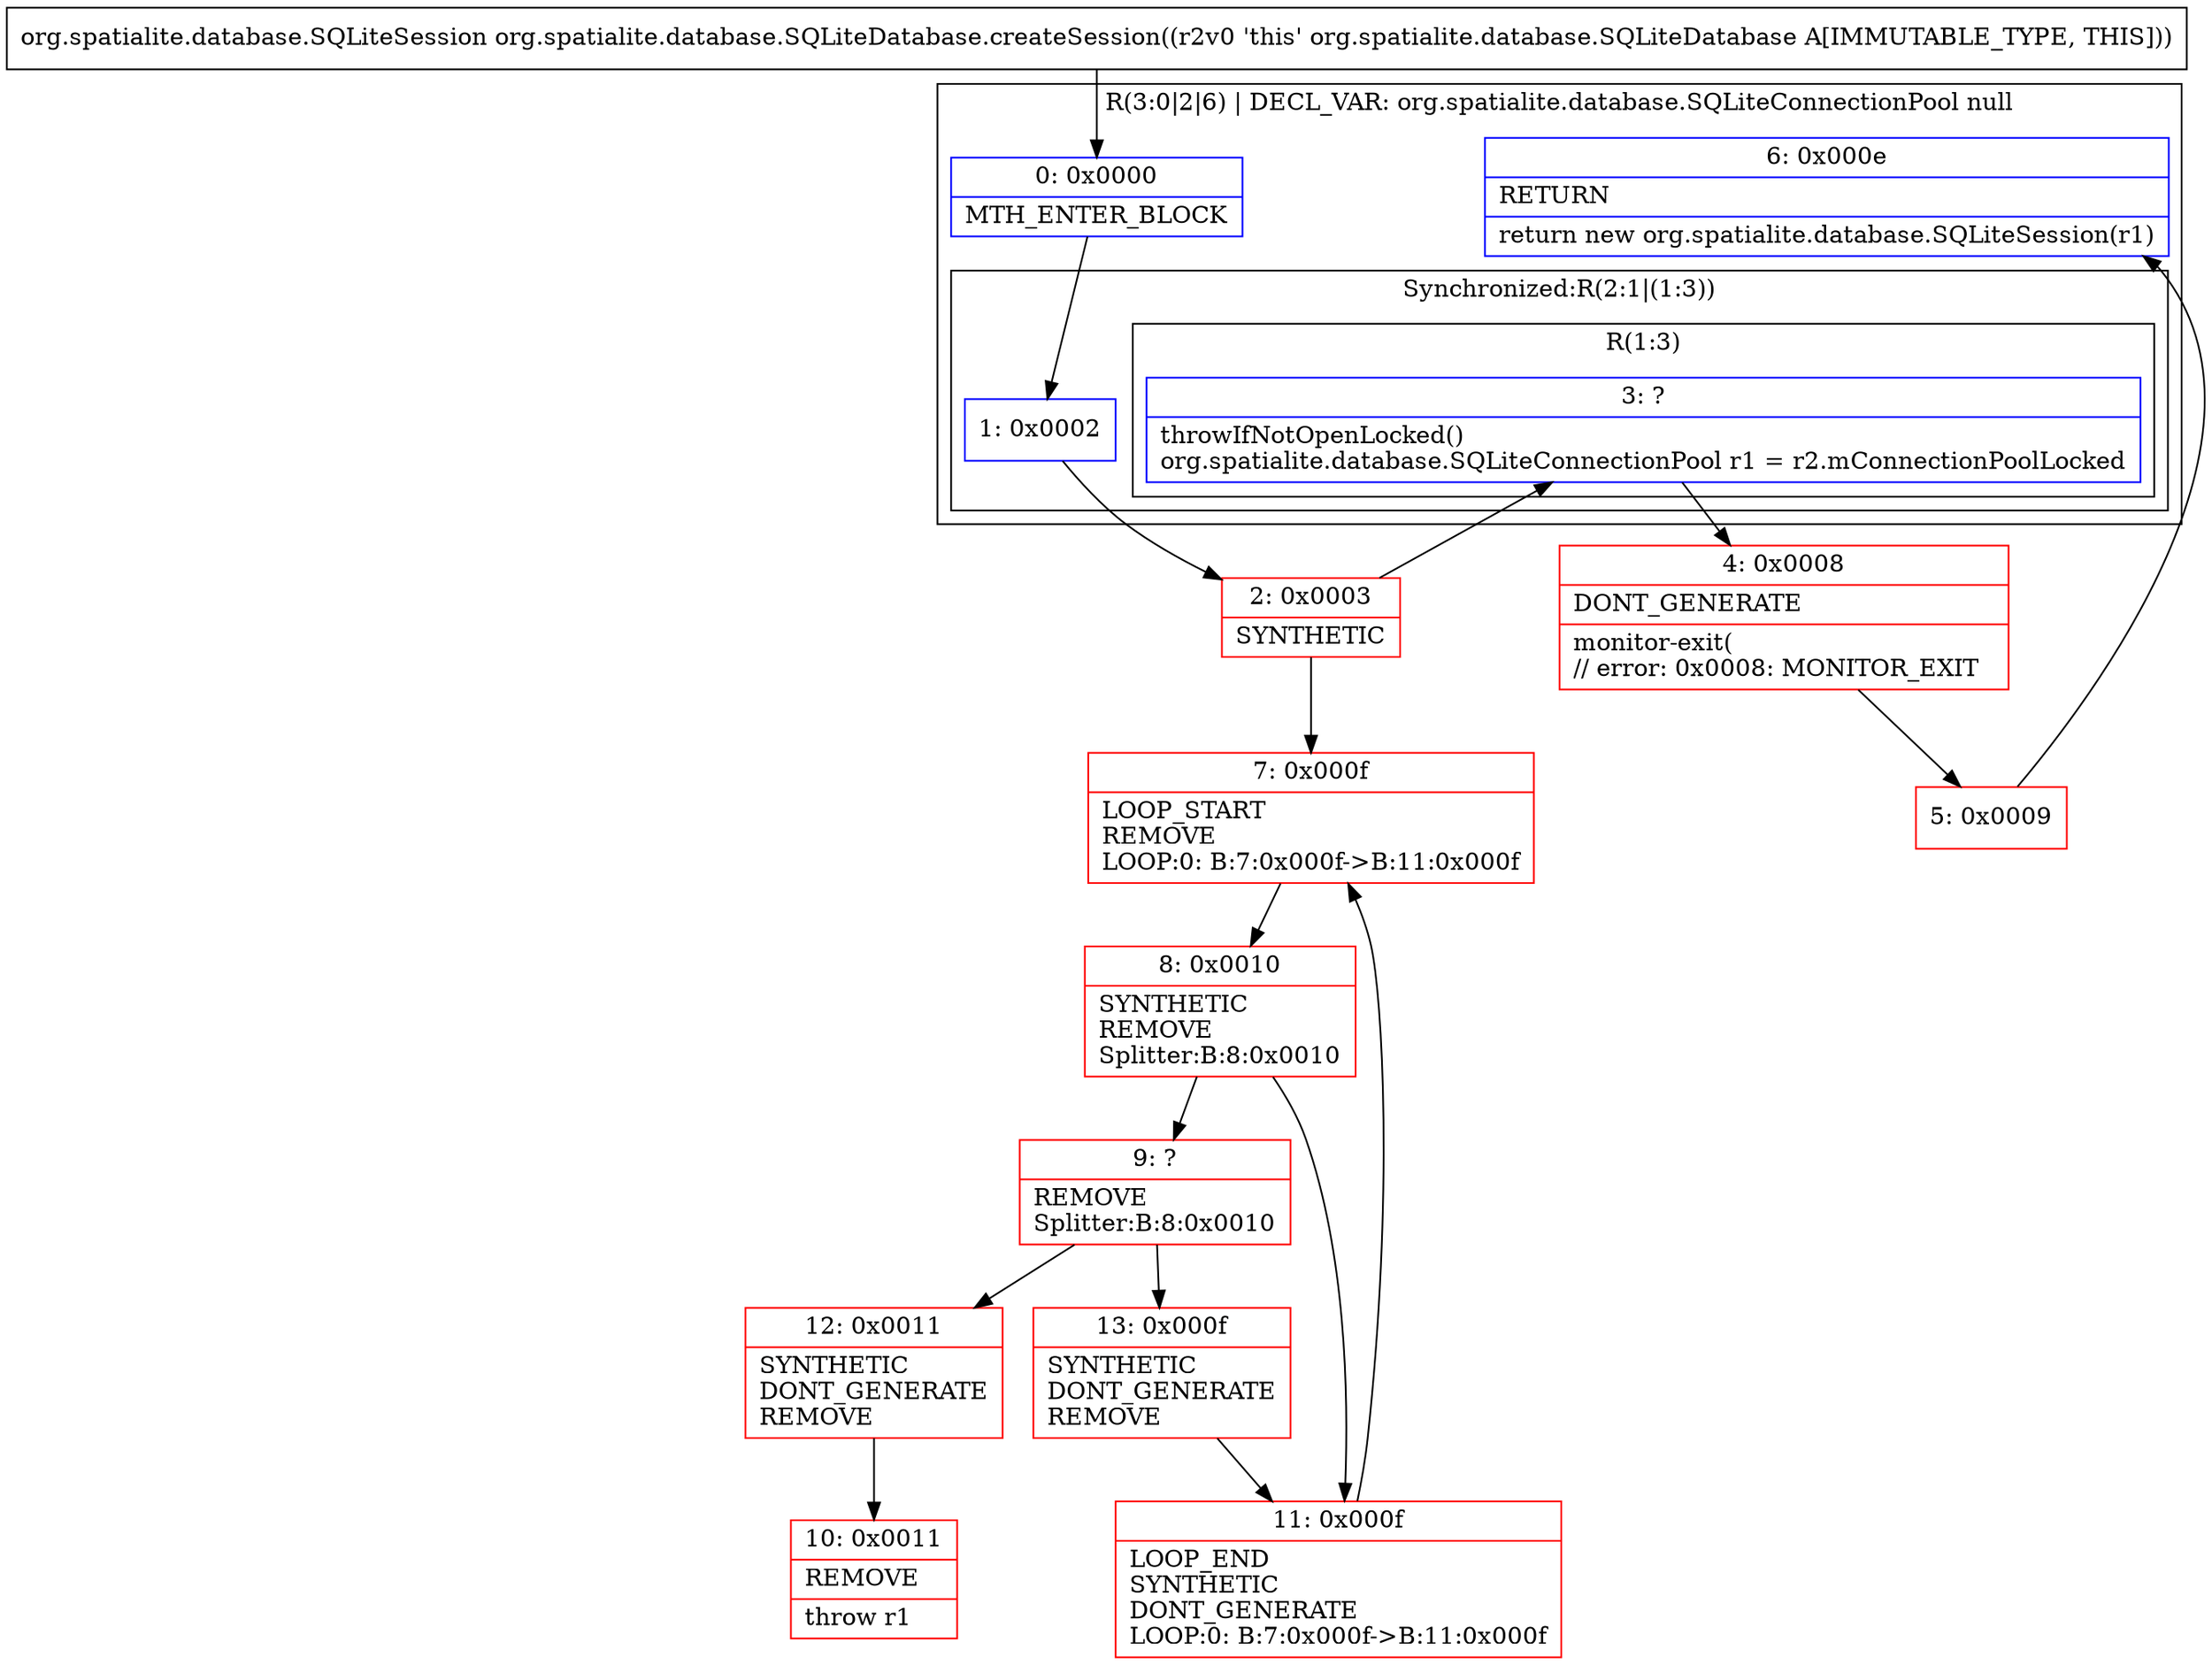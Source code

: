 digraph "CFG fororg.spatialite.database.SQLiteDatabase.createSession()Lorg\/spatialite\/database\/SQLiteSession;" {
subgraph cluster_Region_576412965 {
label = "R(3:0|2|6) | DECL_VAR: org.spatialite.database.SQLiteConnectionPool null\l";
node [shape=record,color=blue];
Node_0 [shape=record,label="{0\:\ 0x0000|MTH_ENTER_BLOCK\l}"];
subgraph cluster_SynchronizedRegion_1538179086 {
label = "Synchronized:R(2:1|(1:3))";
node [shape=record,color=blue];
Node_1 [shape=record,label="{1\:\ 0x0002}"];
subgraph cluster_Region_247498189 {
label = "R(1:3)";
node [shape=record,color=blue];
Node_3 [shape=record,label="{3\:\ ?|throwIfNotOpenLocked()\lorg.spatialite.database.SQLiteConnectionPool r1 = r2.mConnectionPoolLocked\l}"];
}
}
Node_6 [shape=record,label="{6\:\ 0x000e|RETURN\l|return new org.spatialite.database.SQLiteSession(r1)\l}"];
}
Node_2 [shape=record,color=red,label="{2\:\ 0x0003|SYNTHETIC\l}"];
Node_4 [shape=record,color=red,label="{4\:\ 0x0008|DONT_GENERATE\l|monitor\-exit(\l\/\/ error: 0x0008: MONITOR_EXIT  \l}"];
Node_5 [shape=record,color=red,label="{5\:\ 0x0009}"];
Node_7 [shape=record,color=red,label="{7\:\ 0x000f|LOOP_START\lREMOVE\lLOOP:0: B:7:0x000f\-\>B:11:0x000f\l}"];
Node_8 [shape=record,color=red,label="{8\:\ 0x0010|SYNTHETIC\lREMOVE\lSplitter:B:8:0x0010\l}"];
Node_9 [shape=record,color=red,label="{9\:\ ?|REMOVE\lSplitter:B:8:0x0010\l}"];
Node_10 [shape=record,color=red,label="{10\:\ 0x0011|REMOVE\l|throw r1\l}"];
Node_11 [shape=record,color=red,label="{11\:\ 0x000f|LOOP_END\lSYNTHETIC\lDONT_GENERATE\lLOOP:0: B:7:0x000f\-\>B:11:0x000f\l}"];
Node_12 [shape=record,color=red,label="{12\:\ 0x0011|SYNTHETIC\lDONT_GENERATE\lREMOVE\l}"];
Node_13 [shape=record,color=red,label="{13\:\ 0x000f|SYNTHETIC\lDONT_GENERATE\lREMOVE\l}"];
MethodNode[shape=record,label="{org.spatialite.database.SQLiteSession org.spatialite.database.SQLiteDatabase.createSession((r2v0 'this' org.spatialite.database.SQLiteDatabase A[IMMUTABLE_TYPE, THIS])) }"];
MethodNode -> Node_0;
Node_0 -> Node_1;
Node_1 -> Node_2;
Node_3 -> Node_4;
Node_2 -> Node_3;
Node_2 -> Node_7;
Node_4 -> Node_5;
Node_5 -> Node_6;
Node_7 -> Node_8;
Node_8 -> Node_9;
Node_8 -> Node_11;
Node_9 -> Node_12;
Node_9 -> Node_13;
Node_11 -> Node_7;
Node_12 -> Node_10;
Node_13 -> Node_11;
}


